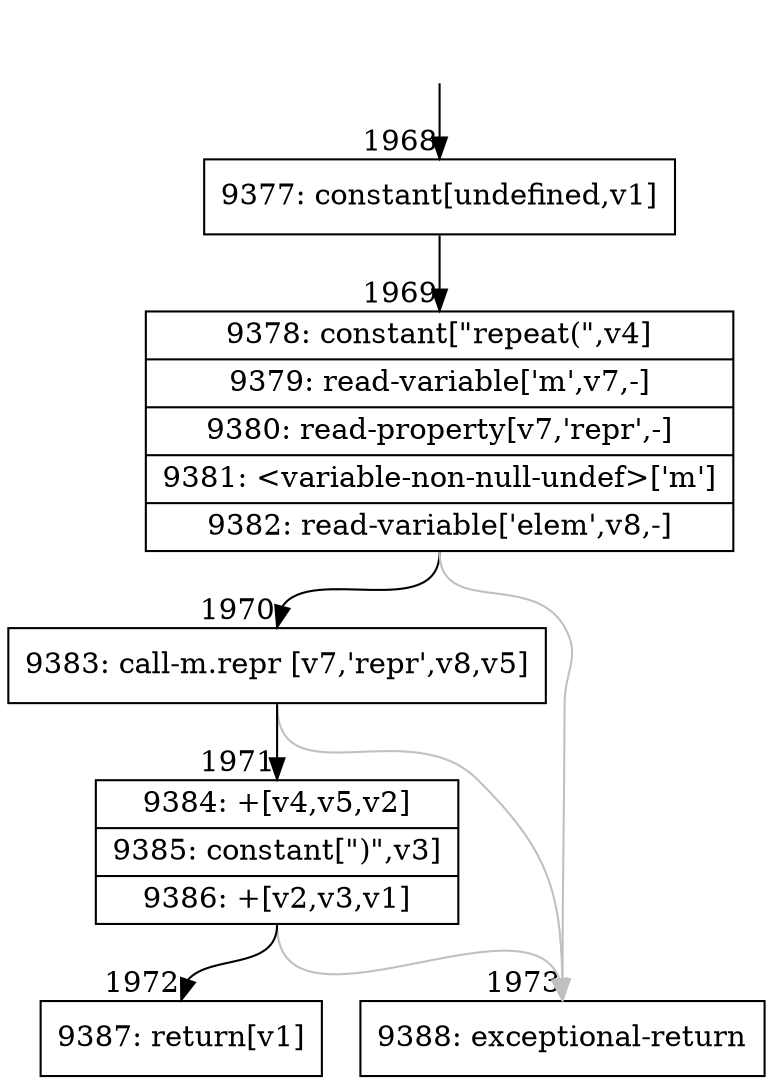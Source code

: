 digraph {
rankdir="TD"
BB_entry138[shape=none,label=""];
BB_entry138 -> BB1968 [tailport=s, headport=n, headlabel="    1968"]
BB1968 [shape=record label="{9377: constant[undefined,v1]}" ] 
BB1968 -> BB1969 [tailport=s, headport=n, headlabel="      1969"]
BB1969 [shape=record label="{9378: constant[\"repeat(\",v4]|9379: read-variable['m',v7,-]|9380: read-property[v7,'repr',-]|9381: \<variable-non-null-undef\>['m']|9382: read-variable['elem',v8,-]}" ] 
BB1969 -> BB1970 [tailport=s, headport=n, headlabel="      1970"]
BB1969 -> BB1973 [tailport=s, headport=n, color=gray, headlabel="      1973"]
BB1970 [shape=record label="{9383: call-m.repr [v7,'repr',v8,v5]}" ] 
BB1970 -> BB1971 [tailport=s, headport=n, headlabel="      1971"]
BB1970 -> BB1973 [tailport=s, headport=n, color=gray]
BB1971 [shape=record label="{9384: +[v4,v5,v2]|9385: constant[\")\",v3]|9386: +[v2,v3,v1]}" ] 
BB1971 -> BB1972 [tailport=s, headport=n, headlabel="      1972"]
BB1971 -> BB1973 [tailport=s, headport=n, color=gray]
BB1972 [shape=record label="{9387: return[v1]}" ] 
BB1973 [shape=record label="{9388: exceptional-return}" ] 
//#$~ 1172
}
